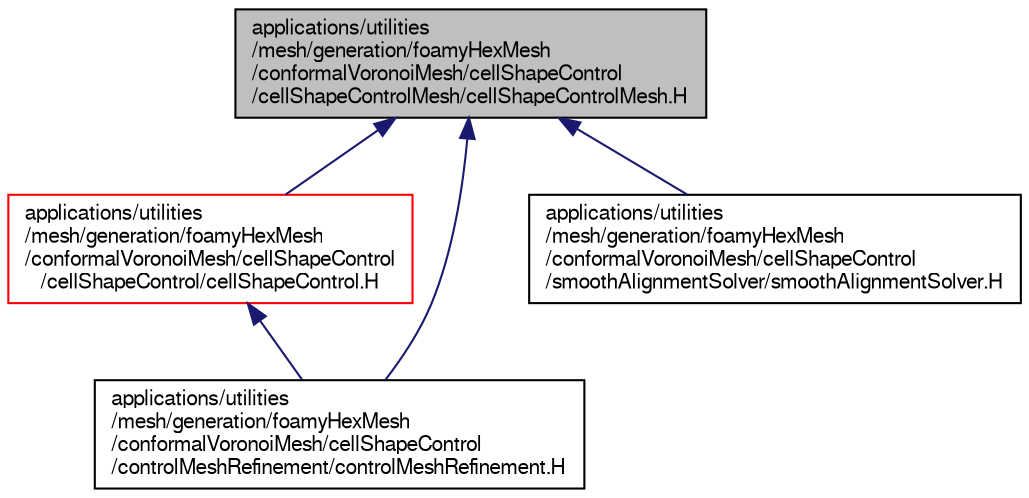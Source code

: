 digraph "applications/utilities/mesh/generation/foamyHexMesh/conformalVoronoiMesh/cellShapeControl/cellShapeControlMesh/cellShapeControlMesh.H"
{
  bgcolor="transparent";
  edge [fontname="FreeSans",fontsize="10",labelfontname="FreeSans",labelfontsize="10"];
  node [fontname="FreeSans",fontsize="10",shape=record];
  Node408 [label="applications/utilities\l/mesh/generation/foamyHexMesh\l/conformalVoronoiMesh/cellShapeControl\l/cellShapeControlMesh/cellShapeControlMesh.H",height=0.2,width=0.4,color="black", fillcolor="grey75", style="filled", fontcolor="black"];
  Node408 -> Node409 [dir="back",color="midnightblue",fontsize="10",style="solid",fontname="FreeSans"];
  Node409 [label="applications/utilities\l/mesh/generation/foamyHexMesh\l/conformalVoronoiMesh/cellShapeControl\l/cellShapeControl/cellShapeControl.H",height=0.2,width=0.4,color="red",URL="$a18053.html"];
  Node409 -> Node410 [dir="back",color="midnightblue",fontsize="10",style="solid",fontname="FreeSans"];
  Node410 [label="applications/utilities\l/mesh/generation/foamyHexMesh\l/conformalVoronoiMesh/cellShapeControl\l/controlMeshRefinement/controlMeshRefinement.H",height=0.2,width=0.4,color="black",URL="$a18095.html"];
  Node408 -> Node410 [dir="back",color="midnightblue",fontsize="10",style="solid",fontname="FreeSans"];
  Node408 -> Node426 [dir="back",color="midnightblue",fontsize="10",style="solid",fontname="FreeSans"];
  Node426 [label="applications/utilities\l/mesh/generation/foamyHexMesh\l/conformalVoronoiMesh/cellShapeControl\l/smoothAlignmentSolver/smoothAlignmentSolver.H",height=0.2,width=0.4,color="black",URL="$a18101.html"];
}
